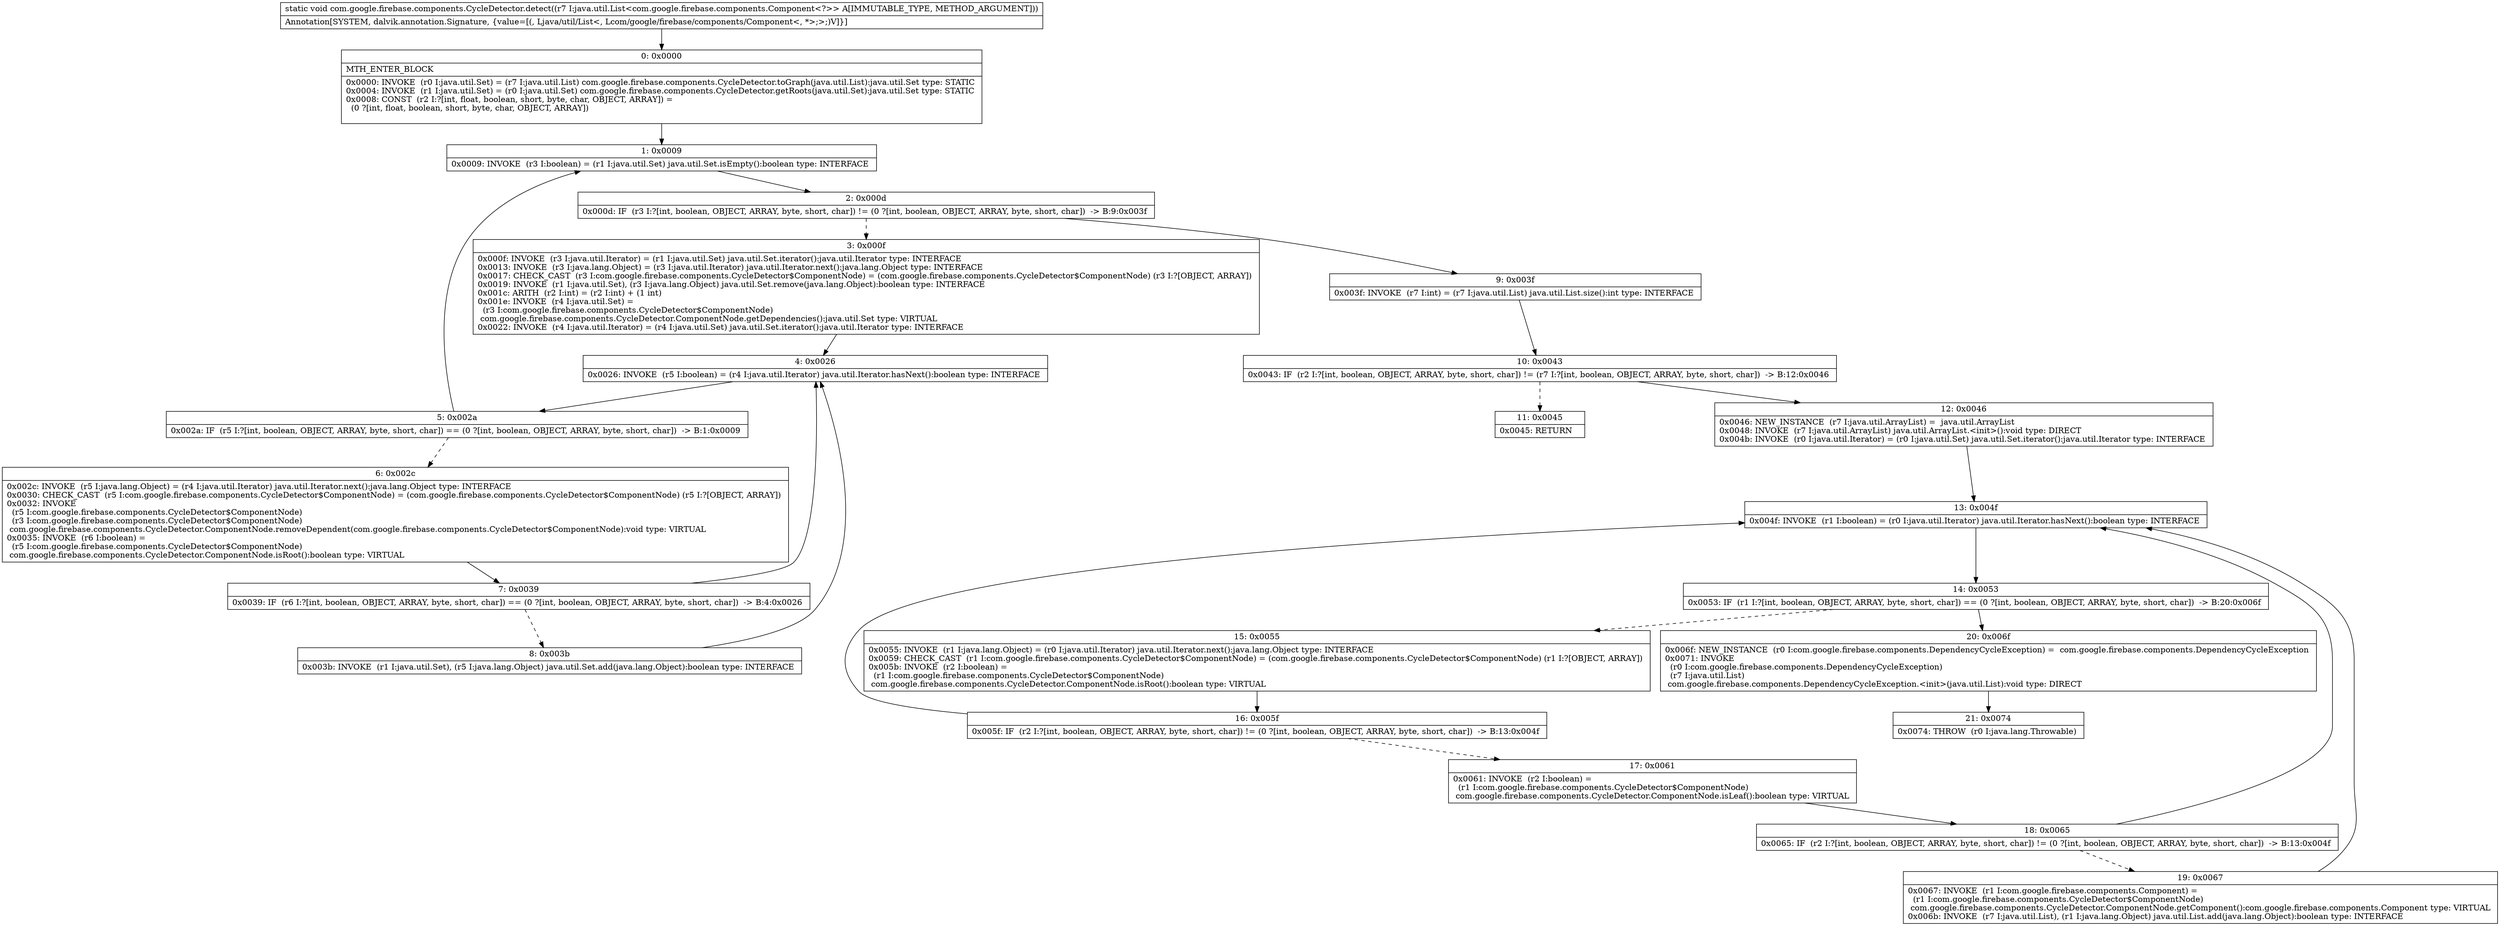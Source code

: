 digraph "CFG forcom.google.firebase.components.CycleDetector.detect(Ljava\/util\/List;)V" {
Node_0 [shape=record,label="{0\:\ 0x0000|MTH_ENTER_BLOCK\l|0x0000: INVOKE  (r0 I:java.util.Set) = (r7 I:java.util.List) com.google.firebase.components.CycleDetector.toGraph(java.util.List):java.util.Set type: STATIC \l0x0004: INVOKE  (r1 I:java.util.Set) = (r0 I:java.util.Set) com.google.firebase.components.CycleDetector.getRoots(java.util.Set):java.util.Set type: STATIC \l0x0008: CONST  (r2 I:?[int, float, boolean, short, byte, char, OBJECT, ARRAY]) = \l  (0 ?[int, float, boolean, short, byte, char, OBJECT, ARRAY])\l \l}"];
Node_1 [shape=record,label="{1\:\ 0x0009|0x0009: INVOKE  (r3 I:boolean) = (r1 I:java.util.Set) java.util.Set.isEmpty():boolean type: INTERFACE \l}"];
Node_2 [shape=record,label="{2\:\ 0x000d|0x000d: IF  (r3 I:?[int, boolean, OBJECT, ARRAY, byte, short, char]) != (0 ?[int, boolean, OBJECT, ARRAY, byte, short, char])  \-\> B:9:0x003f \l}"];
Node_3 [shape=record,label="{3\:\ 0x000f|0x000f: INVOKE  (r3 I:java.util.Iterator) = (r1 I:java.util.Set) java.util.Set.iterator():java.util.Iterator type: INTERFACE \l0x0013: INVOKE  (r3 I:java.lang.Object) = (r3 I:java.util.Iterator) java.util.Iterator.next():java.lang.Object type: INTERFACE \l0x0017: CHECK_CAST  (r3 I:com.google.firebase.components.CycleDetector$ComponentNode) = (com.google.firebase.components.CycleDetector$ComponentNode) (r3 I:?[OBJECT, ARRAY]) \l0x0019: INVOKE  (r1 I:java.util.Set), (r3 I:java.lang.Object) java.util.Set.remove(java.lang.Object):boolean type: INTERFACE \l0x001c: ARITH  (r2 I:int) = (r2 I:int) + (1 int) \l0x001e: INVOKE  (r4 I:java.util.Set) = \l  (r3 I:com.google.firebase.components.CycleDetector$ComponentNode)\l com.google.firebase.components.CycleDetector.ComponentNode.getDependencies():java.util.Set type: VIRTUAL \l0x0022: INVOKE  (r4 I:java.util.Iterator) = (r4 I:java.util.Set) java.util.Set.iterator():java.util.Iterator type: INTERFACE \l}"];
Node_4 [shape=record,label="{4\:\ 0x0026|0x0026: INVOKE  (r5 I:boolean) = (r4 I:java.util.Iterator) java.util.Iterator.hasNext():boolean type: INTERFACE \l}"];
Node_5 [shape=record,label="{5\:\ 0x002a|0x002a: IF  (r5 I:?[int, boolean, OBJECT, ARRAY, byte, short, char]) == (0 ?[int, boolean, OBJECT, ARRAY, byte, short, char])  \-\> B:1:0x0009 \l}"];
Node_6 [shape=record,label="{6\:\ 0x002c|0x002c: INVOKE  (r5 I:java.lang.Object) = (r4 I:java.util.Iterator) java.util.Iterator.next():java.lang.Object type: INTERFACE \l0x0030: CHECK_CAST  (r5 I:com.google.firebase.components.CycleDetector$ComponentNode) = (com.google.firebase.components.CycleDetector$ComponentNode) (r5 I:?[OBJECT, ARRAY]) \l0x0032: INVOKE  \l  (r5 I:com.google.firebase.components.CycleDetector$ComponentNode)\l  (r3 I:com.google.firebase.components.CycleDetector$ComponentNode)\l com.google.firebase.components.CycleDetector.ComponentNode.removeDependent(com.google.firebase.components.CycleDetector$ComponentNode):void type: VIRTUAL \l0x0035: INVOKE  (r6 I:boolean) = \l  (r5 I:com.google.firebase.components.CycleDetector$ComponentNode)\l com.google.firebase.components.CycleDetector.ComponentNode.isRoot():boolean type: VIRTUAL \l}"];
Node_7 [shape=record,label="{7\:\ 0x0039|0x0039: IF  (r6 I:?[int, boolean, OBJECT, ARRAY, byte, short, char]) == (0 ?[int, boolean, OBJECT, ARRAY, byte, short, char])  \-\> B:4:0x0026 \l}"];
Node_8 [shape=record,label="{8\:\ 0x003b|0x003b: INVOKE  (r1 I:java.util.Set), (r5 I:java.lang.Object) java.util.Set.add(java.lang.Object):boolean type: INTERFACE \l}"];
Node_9 [shape=record,label="{9\:\ 0x003f|0x003f: INVOKE  (r7 I:int) = (r7 I:java.util.List) java.util.List.size():int type: INTERFACE \l}"];
Node_10 [shape=record,label="{10\:\ 0x0043|0x0043: IF  (r2 I:?[int, boolean, OBJECT, ARRAY, byte, short, char]) != (r7 I:?[int, boolean, OBJECT, ARRAY, byte, short, char])  \-\> B:12:0x0046 \l}"];
Node_11 [shape=record,label="{11\:\ 0x0045|0x0045: RETURN   \l}"];
Node_12 [shape=record,label="{12\:\ 0x0046|0x0046: NEW_INSTANCE  (r7 I:java.util.ArrayList) =  java.util.ArrayList \l0x0048: INVOKE  (r7 I:java.util.ArrayList) java.util.ArrayList.\<init\>():void type: DIRECT \l0x004b: INVOKE  (r0 I:java.util.Iterator) = (r0 I:java.util.Set) java.util.Set.iterator():java.util.Iterator type: INTERFACE \l}"];
Node_13 [shape=record,label="{13\:\ 0x004f|0x004f: INVOKE  (r1 I:boolean) = (r0 I:java.util.Iterator) java.util.Iterator.hasNext():boolean type: INTERFACE \l}"];
Node_14 [shape=record,label="{14\:\ 0x0053|0x0053: IF  (r1 I:?[int, boolean, OBJECT, ARRAY, byte, short, char]) == (0 ?[int, boolean, OBJECT, ARRAY, byte, short, char])  \-\> B:20:0x006f \l}"];
Node_15 [shape=record,label="{15\:\ 0x0055|0x0055: INVOKE  (r1 I:java.lang.Object) = (r0 I:java.util.Iterator) java.util.Iterator.next():java.lang.Object type: INTERFACE \l0x0059: CHECK_CAST  (r1 I:com.google.firebase.components.CycleDetector$ComponentNode) = (com.google.firebase.components.CycleDetector$ComponentNode) (r1 I:?[OBJECT, ARRAY]) \l0x005b: INVOKE  (r2 I:boolean) = \l  (r1 I:com.google.firebase.components.CycleDetector$ComponentNode)\l com.google.firebase.components.CycleDetector.ComponentNode.isRoot():boolean type: VIRTUAL \l}"];
Node_16 [shape=record,label="{16\:\ 0x005f|0x005f: IF  (r2 I:?[int, boolean, OBJECT, ARRAY, byte, short, char]) != (0 ?[int, boolean, OBJECT, ARRAY, byte, short, char])  \-\> B:13:0x004f \l}"];
Node_17 [shape=record,label="{17\:\ 0x0061|0x0061: INVOKE  (r2 I:boolean) = \l  (r1 I:com.google.firebase.components.CycleDetector$ComponentNode)\l com.google.firebase.components.CycleDetector.ComponentNode.isLeaf():boolean type: VIRTUAL \l}"];
Node_18 [shape=record,label="{18\:\ 0x0065|0x0065: IF  (r2 I:?[int, boolean, OBJECT, ARRAY, byte, short, char]) != (0 ?[int, boolean, OBJECT, ARRAY, byte, short, char])  \-\> B:13:0x004f \l}"];
Node_19 [shape=record,label="{19\:\ 0x0067|0x0067: INVOKE  (r1 I:com.google.firebase.components.Component) = \l  (r1 I:com.google.firebase.components.CycleDetector$ComponentNode)\l com.google.firebase.components.CycleDetector.ComponentNode.getComponent():com.google.firebase.components.Component type: VIRTUAL \l0x006b: INVOKE  (r7 I:java.util.List), (r1 I:java.lang.Object) java.util.List.add(java.lang.Object):boolean type: INTERFACE \l}"];
Node_20 [shape=record,label="{20\:\ 0x006f|0x006f: NEW_INSTANCE  (r0 I:com.google.firebase.components.DependencyCycleException) =  com.google.firebase.components.DependencyCycleException \l0x0071: INVOKE  \l  (r0 I:com.google.firebase.components.DependencyCycleException)\l  (r7 I:java.util.List)\l com.google.firebase.components.DependencyCycleException.\<init\>(java.util.List):void type: DIRECT \l}"];
Node_21 [shape=record,label="{21\:\ 0x0074|0x0074: THROW  (r0 I:java.lang.Throwable) \l}"];
MethodNode[shape=record,label="{static void com.google.firebase.components.CycleDetector.detect((r7 I:java.util.List\<com.google.firebase.components.Component\<?\>\> A[IMMUTABLE_TYPE, METHOD_ARGUMENT]))  | Annotation[SYSTEM, dalvik.annotation.Signature, \{value=[(, Ljava\/util\/List\<, Lcom\/google\/firebase\/components\/Component\<, *\>;\>;)V]\}]\l}"];
MethodNode -> Node_0;
Node_0 -> Node_1;
Node_1 -> Node_2;
Node_2 -> Node_3[style=dashed];
Node_2 -> Node_9;
Node_3 -> Node_4;
Node_4 -> Node_5;
Node_5 -> Node_1;
Node_5 -> Node_6[style=dashed];
Node_6 -> Node_7;
Node_7 -> Node_4;
Node_7 -> Node_8[style=dashed];
Node_8 -> Node_4;
Node_9 -> Node_10;
Node_10 -> Node_11[style=dashed];
Node_10 -> Node_12;
Node_12 -> Node_13;
Node_13 -> Node_14;
Node_14 -> Node_15[style=dashed];
Node_14 -> Node_20;
Node_15 -> Node_16;
Node_16 -> Node_13;
Node_16 -> Node_17[style=dashed];
Node_17 -> Node_18;
Node_18 -> Node_13;
Node_18 -> Node_19[style=dashed];
Node_19 -> Node_13;
Node_20 -> Node_21;
}

